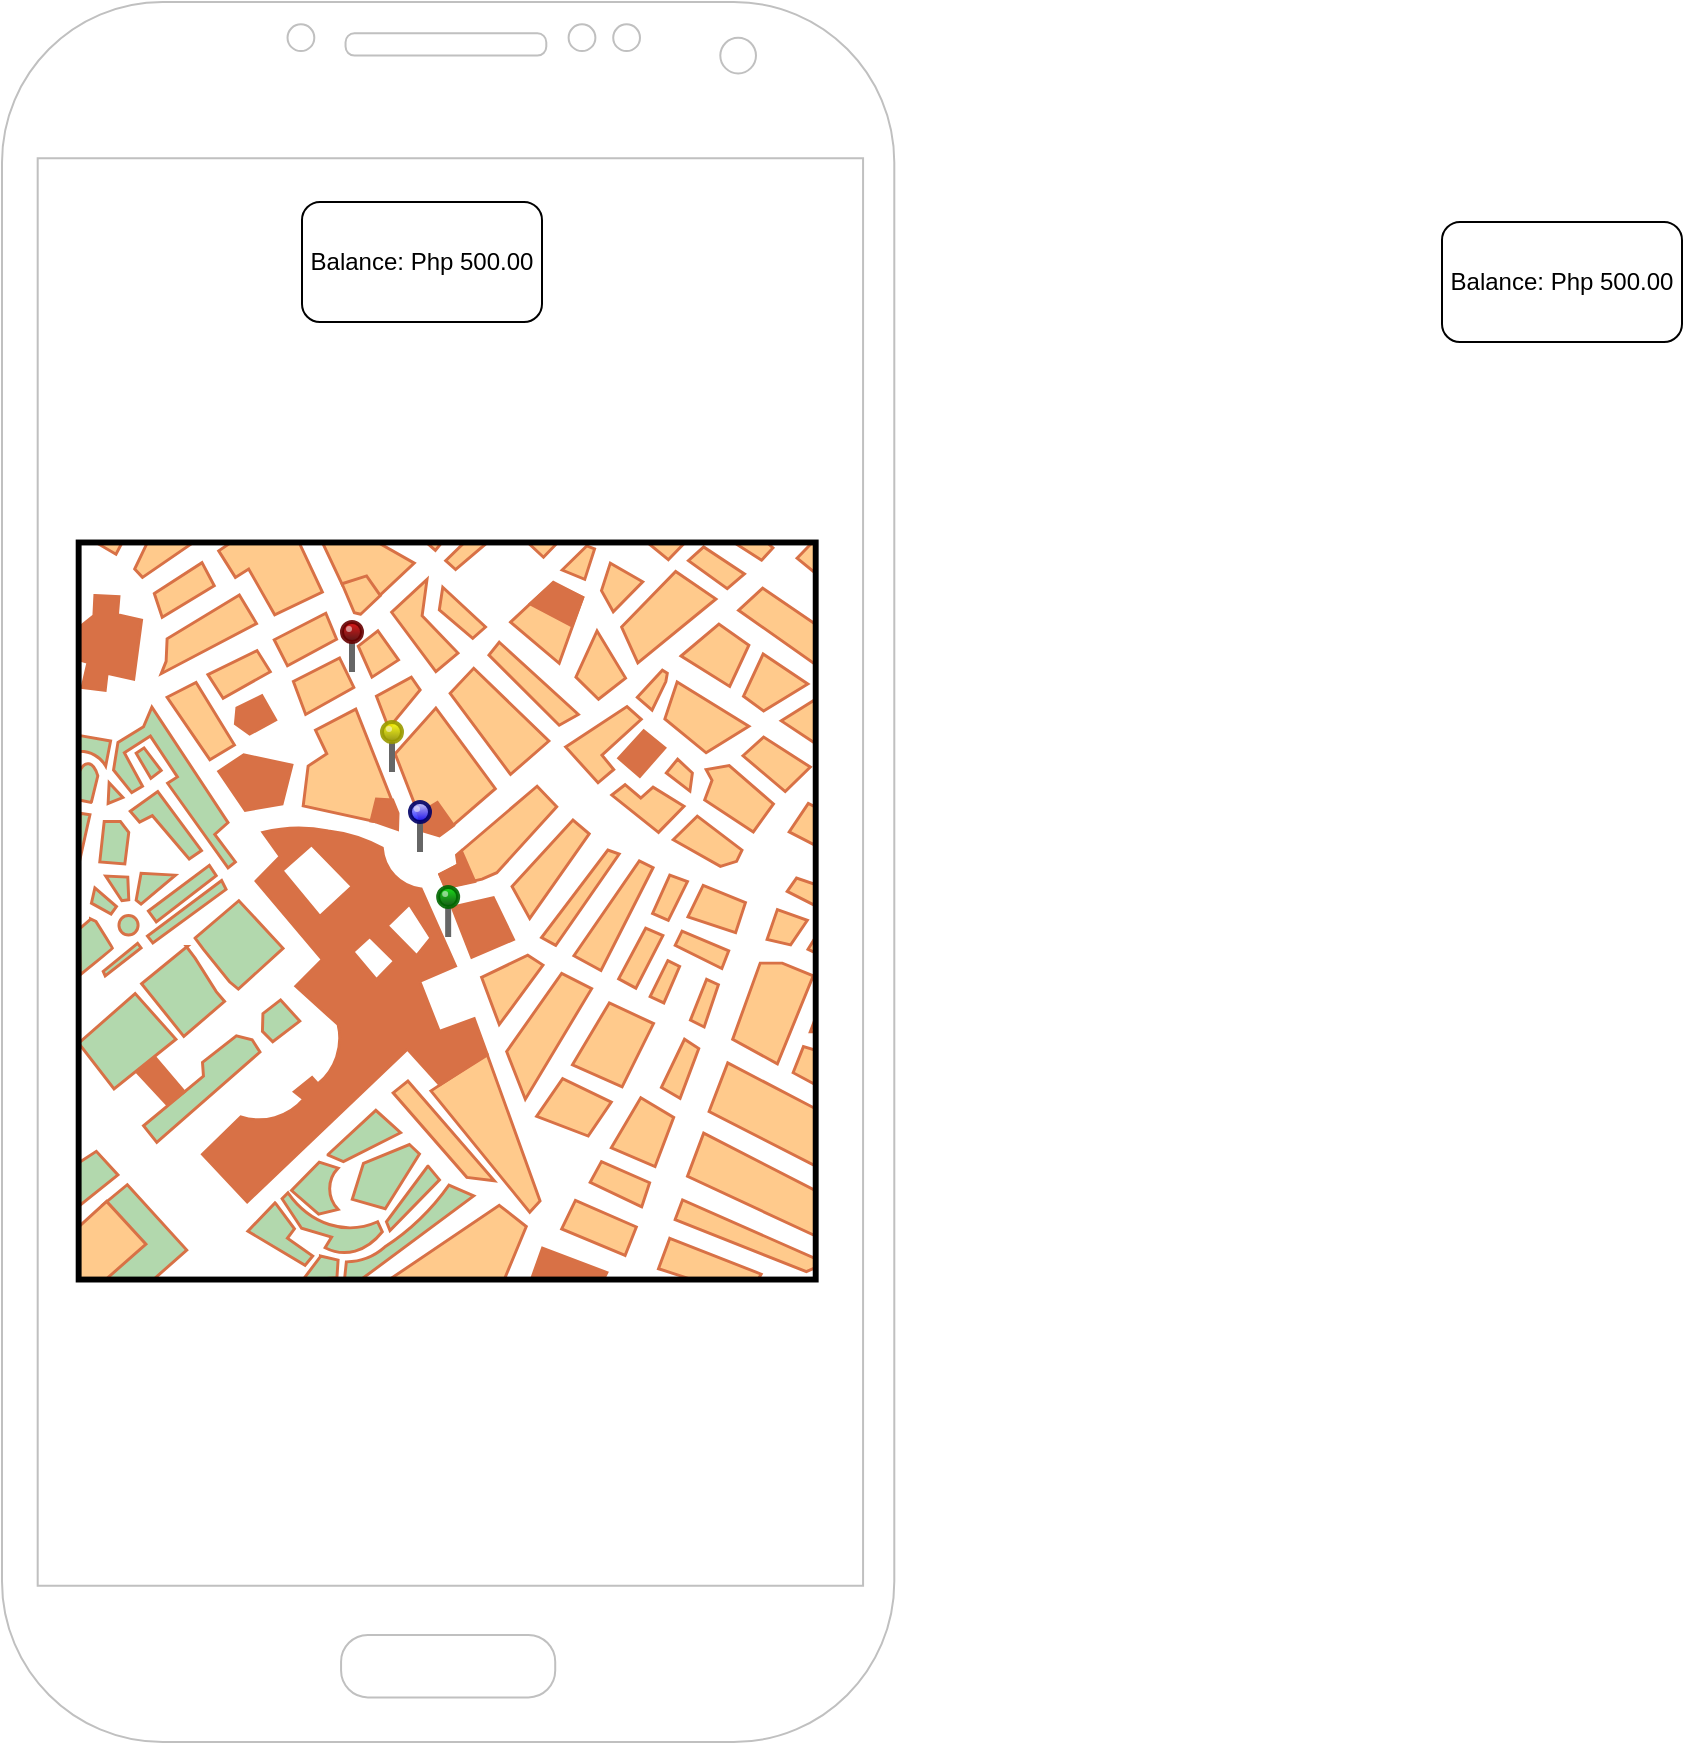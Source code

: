<mxfile version="14.9.3" type="github">
  <diagram id="piDafpqhtRUU5qUU-vj8" name="Page-1">
    <mxGraphModel dx="1350" dy="1938" grid="1" gridSize="10" guides="1" tooltips="1" connect="1" arrows="1" fold="1" page="1" pageScale="1" pageWidth="827" pageHeight="1169" math="0" shadow="0">
      <root>
        <mxCell id="0" />
        <mxCell id="1" parent="0" />
        <mxCell id="x3bXPSNRKuim9LjTw-3l-4" value="" style="verticalLabelPosition=bottom;verticalAlign=top;html=1;shadow=0;dashed=0;strokeWidth=1;shape=mxgraph.android.phone2;strokeColor=#c0c0c0;" vertex="1" parent="1">
          <mxGeometry x="200" y="-540" width="446.15" height="870" as="geometry" />
        </mxCell>
        <mxCell id="x3bXPSNRKuim9LjTw-3l-10" value="" style="group" vertex="1" connectable="0" parent="1">
          <mxGeometry x="238.08" y="-270" width="370" height="370" as="geometry" />
        </mxCell>
        <mxCell id="x3bXPSNRKuim9LjTw-3l-5" value="" style="verticalLabelPosition=bottom;shadow=0;dashed=0;align=center;html=1;verticalAlign=top;strokeWidth=1;shape=mxgraph.mockup.misc.map;" vertex="1" parent="x3bXPSNRKuim9LjTw-3l-10">
          <mxGeometry width="370" height="370" as="geometry" />
        </mxCell>
        <mxCell id="x3bXPSNRKuim9LjTw-3l-6" value="" style="verticalLabelPosition=top;shadow=0;dashed=0;align=center;html=1;verticalAlign=bottom;strokeWidth=1;shape=mxgraph.mockup.misc.pin;fillColor2=#ccccff;fillColor3=#0000ff;strokeColor=#000066;" vertex="1" parent="x3bXPSNRKuim9LjTw-3l-10">
          <mxGeometry x="165.92" y="130" width="10" height="25" as="geometry" />
        </mxCell>
        <mxCell id="x3bXPSNRKuim9LjTw-3l-7" value="" style="verticalLabelPosition=top;shadow=0;dashed=0;align=center;html=1;verticalAlign=bottom;strokeWidth=1;shape=mxgraph.mockup.misc.pin;fillColor2=#ffff00;fillColor3=#888800;strokeColor=#999900;" vertex="1" parent="x3bXPSNRKuim9LjTw-3l-10">
          <mxGeometry x="151.92" y="90" width="10" height="25" as="geometry" />
        </mxCell>
        <mxCell id="x3bXPSNRKuim9LjTw-3l-8" value="" style="verticalLabelPosition=top;shadow=0;dashed=0;align=center;html=1;verticalAlign=bottom;strokeWidth=1;shape=mxgraph.mockup.misc.pin;fillColor2=#dd0000;fillColor3=#440000;strokeColor=#660000;" vertex="1" parent="x3bXPSNRKuim9LjTw-3l-10">
          <mxGeometry x="131.92" y="40" width="10" height="25" as="geometry" />
        </mxCell>
        <mxCell id="x3bXPSNRKuim9LjTw-3l-9" value="" style="verticalLabelPosition=top;shadow=0;dashed=0;align=center;html=1;verticalAlign=bottom;strokeWidth=1;shape=mxgraph.mockup.misc.pin;fillColor2=#00dd00;fillColor3=#004400;strokeColor=#006600;" vertex="1" parent="x3bXPSNRKuim9LjTw-3l-10">
          <mxGeometry x="180.0" y="172.5" width="10" height="25" as="geometry" />
        </mxCell>
        <mxCell id="x3bXPSNRKuim9LjTw-3l-11" value="Balance: Php 500.00" style="rounded=1;whiteSpace=wrap;html=1;" vertex="1" parent="1">
          <mxGeometry x="350" y="-440" width="120" height="60" as="geometry" />
        </mxCell>
        <mxCell id="x3bXPSNRKuim9LjTw-3l-12" value="Balance: Php 500.00" style="rounded=1;whiteSpace=wrap;html=1;" vertex="1" parent="1">
          <mxGeometry x="920" y="-430" width="120" height="60" as="geometry" />
        </mxCell>
      </root>
    </mxGraphModel>
  </diagram>
</mxfile>
